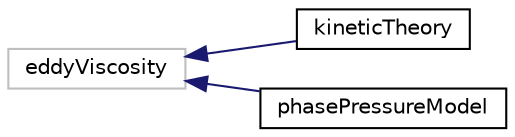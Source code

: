 digraph "Graphical Class Hierarchy"
{
  bgcolor="transparent";
  edge [fontname="Helvetica",fontsize="10",labelfontname="Helvetica",labelfontsize="10"];
  node [fontname="Helvetica",fontsize="10",shape=record];
  rankdir="LR";
  Node246 [label="eddyViscosity",height=0.2,width=0.4,color="grey75"];
  Node246 -> Node0 [dir="back",color="midnightblue",fontsize="10",style="solid",fontname="Helvetica"];
  Node0 [label="kineticTheory",height=0.2,width=0.4,color="black",URL="$a02624.html"];
  Node246 -> Node248 [dir="back",color="midnightblue",fontsize="10",style="solid",fontname="Helvetica"];
  Node248 [label="phasePressureModel",height=0.2,width=0.4,color="black",URL="$a02760.html"];
}
